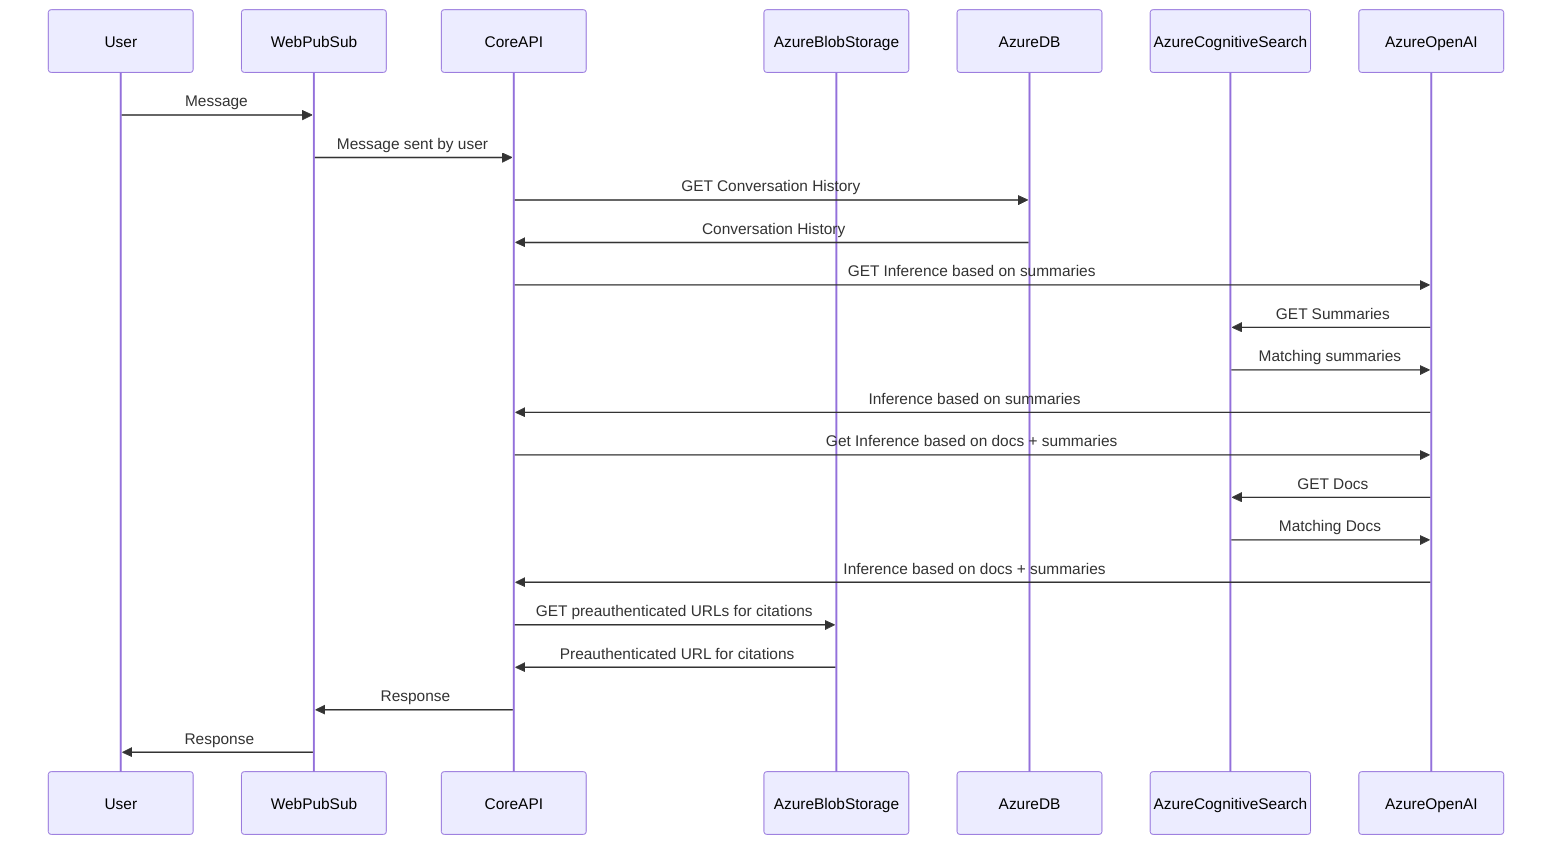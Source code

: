 sequenceDiagram
    participant User
    participant WebPubSub
    participant CoreAPI
    participant AzureBlobStorage
    participant AzureDB
    participant AzureCognitiveSearch
    participant AzureOpenAI

    User->>WebPubSub: Message
    WebPubSub->>CoreAPI: Message sent by user
    CoreAPI->>AzureDB: GET Conversation History
    AzureDB->>CoreAPI: Conversation History
    CoreAPI->>AzureOpenAI: GET Inference based on summaries
    AzureOpenAI->>AzureCognitiveSearch: GET Summaries
    AzureCognitiveSearch->>AzureOpenAI: Matching summaries
    AzureOpenAI->>CoreAPI: Inference based on summaries
    CoreAPI->>AzureOpenAI: Get Inference based on docs + summaries
    AzureOpenAI->>AzureCognitiveSearch: GET Docs
    AzureCognitiveSearch->>AzureOpenAI: Matching Docs
    AzureOpenAI->>CoreAPI: Inference based on docs + summaries
    CoreAPI->>AzureBlobStorage: GET preauthenticated URLs for citations
    AzureBlobStorage->>CoreAPI: Preauthenticated URL for citations
    CoreAPI->>WebPubSub: Response
    WebPubSub->>User: Response